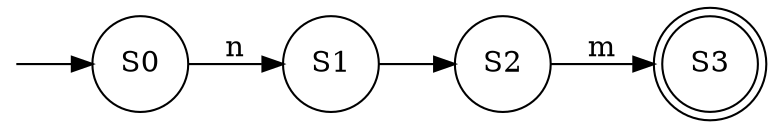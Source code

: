 digraph finite_state_machine {
    rankdir=LR;
    size="8,5"
    node [shape = point, color=white, fontcolor=white]; start;
    node [shape = doublecircle, color=black, fontcolor=black]; S3;
    node [shape = circle];
    start -> S0;
    S0 -> S1 [ label = "n" ];
    S1 -> S2 [ label = "" ];
    S2 -> S3 [ label = "m" ];
}
